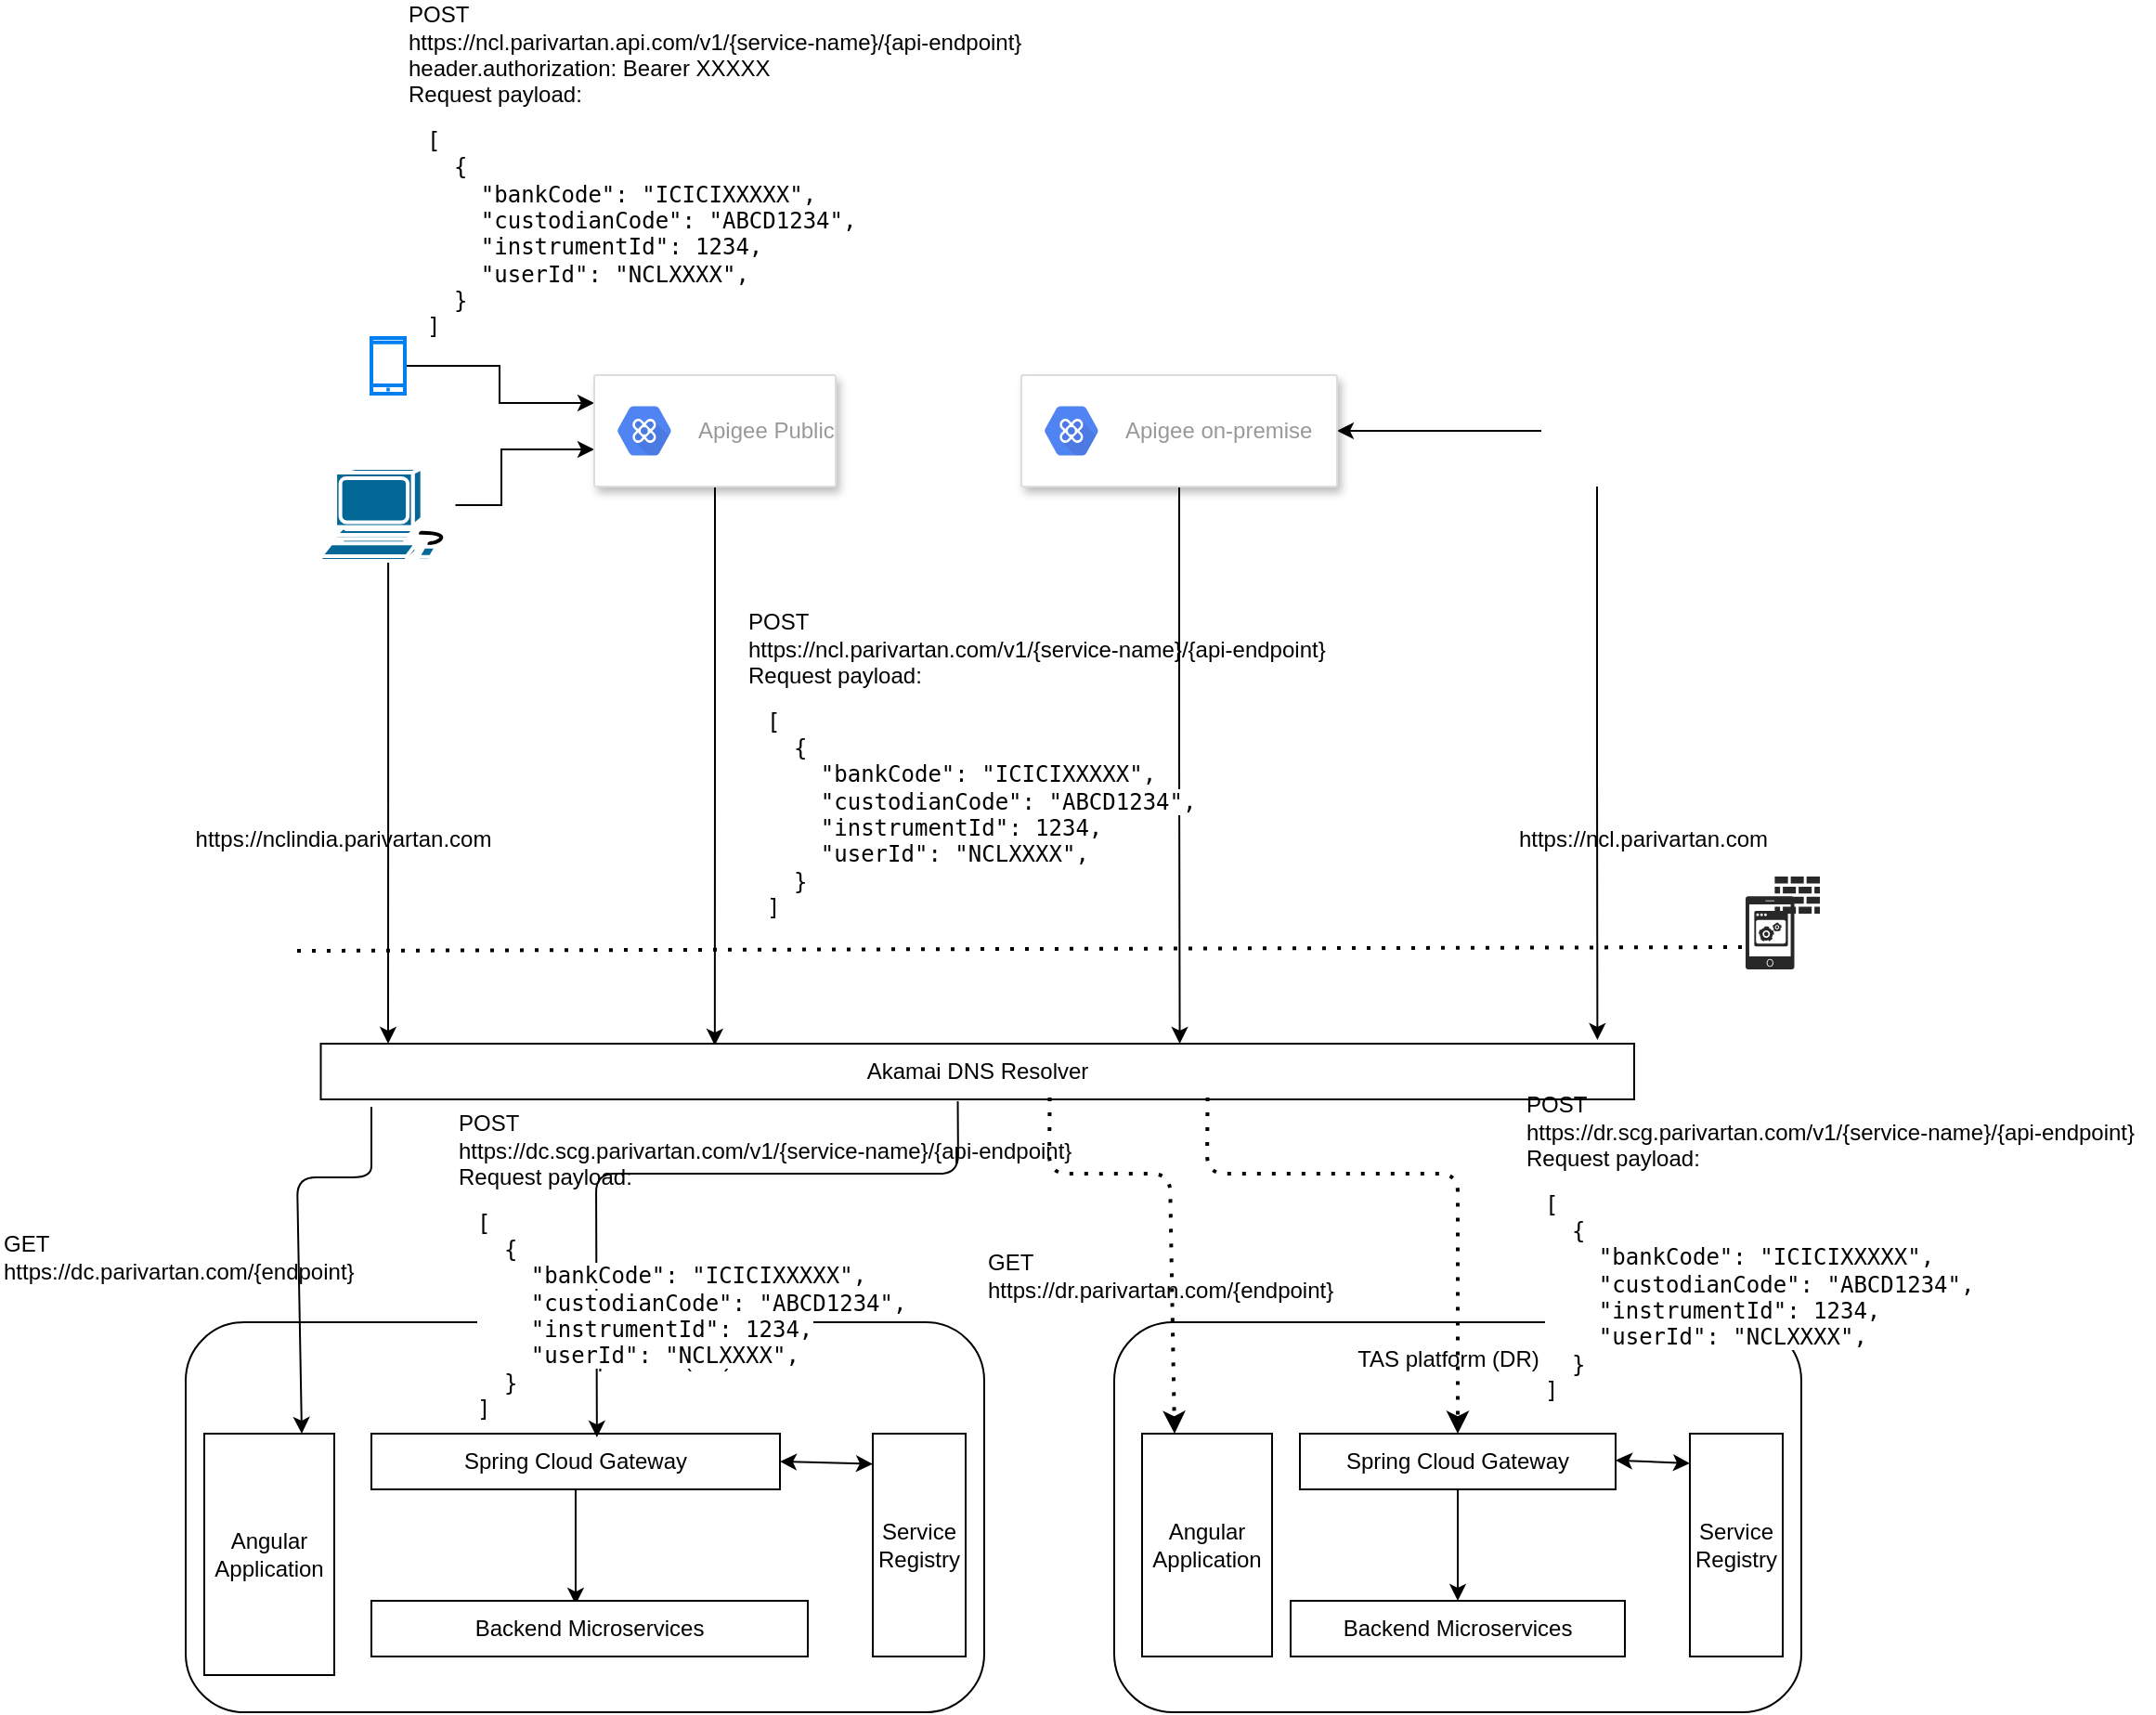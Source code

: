 <mxfile version="13.6.5" type="device"><diagram id="indC2BnO8yWl8izuaEjN" name="Page-1"><mxGraphModel dx="2272" dy="1862" grid="1" gridSize="10" guides="1" tooltips="1" connect="1" arrows="1" fold="1" page="1" pageScale="1" pageWidth="850" pageHeight="1100" math="0" shadow="0"><root><mxCell id="0"/><mxCell id="1" parent="0"/><mxCell id="BiZ_aRmokE0LD4FmGDNi-9" style="edgeStyle=orthogonalEdgeStyle;rounded=0;orthogonalLoop=1;jettySize=auto;html=1;entryX=0;entryY=0.25;entryDx=0;entryDy=0;" parent="1" source="BiZ_aRmokE0LD4FmGDNi-1" target="BiZ_aRmokE0LD4FmGDNi-6" edge="1"><mxGeometry relative="1" as="geometry"/></mxCell><mxCell id="BiZ_aRmokE0LD4FmGDNi-1" value="" style="html=1;verticalLabelPosition=bottom;align=center;labelBackgroundColor=#ffffff;verticalAlign=top;strokeWidth=2;strokeColor=#0080F0;shadow=0;dashed=0;shape=mxgraph.ios7.icons.smartphone;" parent="1" vertex="1"><mxGeometry x="80" y="-10" width="18" height="30" as="geometry"/></mxCell><mxCell id="BiZ_aRmokE0LD4FmGDNi-10" style="edgeStyle=orthogonalEdgeStyle;rounded=0;orthogonalLoop=1;jettySize=auto;html=1;" parent="1" source="BiZ_aRmokE0LD4FmGDNi-5" target="BiZ_aRmokE0LD4FmGDNi-6" edge="1"><mxGeometry relative="1" as="geometry"><Array as="points"><mxPoint x="150" y="80"/><mxPoint x="150" y="50"/></Array></mxGeometry></mxCell><mxCell id="BiZ_aRmokE0LD4FmGDNi-14" style="edgeStyle=orthogonalEdgeStyle;rounded=0;orthogonalLoop=1;jettySize=auto;html=1;" parent="1" source="BiZ_aRmokE0LD4FmGDNi-5" edge="1"><mxGeometry relative="1" as="geometry"><mxPoint x="89" y="370" as="targetPoint"/></mxGeometry></mxCell><mxCell id="BiZ_aRmokE0LD4FmGDNi-5" value="" style="shape=mxgraph.cisco.computers_and_peripherals.workstation;html=1;dashed=0;fillColor=#036897;strokeColor=#ffffff;strokeWidth=2;verticalLabelPosition=bottom;verticalAlign=top" parent="1" vertex="1"><mxGeometry x="52.75" y="60" width="72.5" height="50" as="geometry"/></mxCell><mxCell id="BiZ_aRmokE0LD4FmGDNi-36" style="edgeStyle=orthogonalEdgeStyle;rounded=0;orthogonalLoop=1;jettySize=auto;html=1;entryX=0.3;entryY=0.033;entryDx=0;entryDy=0;entryPerimeter=0;" parent="1" source="BiZ_aRmokE0LD4FmGDNi-6" target="BiZ_aRmokE0LD4FmGDNi-26" edge="1"><mxGeometry relative="1" as="geometry"/></mxCell><mxCell id="BiZ_aRmokE0LD4FmGDNi-6" value="" style="strokeColor=#dddddd;shadow=1;strokeWidth=1;rounded=1;absoluteArcSize=1;arcSize=2;" parent="1" vertex="1"><mxGeometry x="200" y="10" width="130" height="60" as="geometry"/></mxCell><mxCell id="BiZ_aRmokE0LD4FmGDNi-7" value="Apigee Public" style="dashed=0;connectable=0;html=1;fillColor=#5184F3;strokeColor=none;shape=mxgraph.gcp2.hexIcon;prIcon=apigee_api_platform;part=1;labelPosition=right;verticalLabelPosition=middle;align=left;verticalAlign=middle;spacingLeft=5;fontColor=#999999;fontSize=12;" parent="BiZ_aRmokE0LD4FmGDNi-6" vertex="1"><mxGeometry y="0.5" width="44" height="39" relative="1" as="geometry"><mxPoint x="5" y="-19.5" as="offset"/></mxGeometry></mxCell><mxCell id="BiZ_aRmokE0LD4FmGDNi-11" value="" style="rounded=1;whiteSpace=wrap;html=1;" parent="1" vertex="1"><mxGeometry x="-20" y="520" width="430" height="210" as="geometry"/></mxCell><mxCell id="BiZ_aRmokE0LD4FmGDNi-12" value="" style="rounded=1;whiteSpace=wrap;html=1;" parent="1" vertex="1"><mxGeometry x="480" y="520" width="370" height="210" as="geometry"/></mxCell><mxCell id="BiZ_aRmokE0LD4FmGDNi-16" value="" style="verticalLabelPosition=bottom;html=1;fillColor=#282828;strokeColor=none;verticalAlign=top;pointerEvents=1;align=center;shape=mxgraph.cisco_safe.security_icons.waf;" parent="1" vertex="1"><mxGeometry x="820" y="280" width="40" height="50" as="geometry"/></mxCell><mxCell id="BiZ_aRmokE0LD4FmGDNi-17" value="" style="endArrow=none;dashed=1;html=1;dashPattern=1 3;strokeWidth=2;entryX=-0.025;entryY=0.76;entryDx=0;entryDy=0;entryPerimeter=0;" parent="1" target="BiZ_aRmokE0LD4FmGDNi-16" edge="1"><mxGeometry width="50" height="50" relative="1" as="geometry"><mxPoint x="40" y="320" as="sourcePoint"/><mxPoint x="450" y="420" as="targetPoint"/></mxGeometry></mxCell><mxCell id="CzVczmb39Tdh47FL_Qq8-1" style="edgeStyle=orthogonalEdgeStyle;rounded=0;orthogonalLoop=1;jettySize=auto;html=1;entryX=0.468;entryY=0.067;entryDx=0;entryDy=0;entryPerimeter=0;" edge="1" parent="1" source="BiZ_aRmokE0LD4FmGDNi-18" target="BiZ_aRmokE0LD4FmGDNi-44"><mxGeometry relative="1" as="geometry"/></mxCell><mxCell id="BiZ_aRmokE0LD4FmGDNi-18" value="Spring Cloud Gateway" style="rounded=0;whiteSpace=wrap;html=1;" parent="1" vertex="1"><mxGeometry x="80" y="580" width="220" height="30" as="geometry"/></mxCell><mxCell id="CzVczmb39Tdh47FL_Qq8-5" style="edgeStyle=orthogonalEdgeStyle;rounded=0;orthogonalLoop=1;jettySize=auto;html=1;" edge="1" parent="1" source="BiZ_aRmokE0LD4FmGDNi-19" target="BiZ_aRmokE0LD4FmGDNi-51"><mxGeometry relative="1" as="geometry"/></mxCell><mxCell id="BiZ_aRmokE0LD4FmGDNi-19" value="Spring Cloud Gateway" style="rounded=0;whiteSpace=wrap;html=1;" parent="1" vertex="1"><mxGeometry x="580" y="580" width="170" height="30" as="geometry"/></mxCell><mxCell id="BiZ_aRmokE0LD4FmGDNi-20" value="TAS platform (DC)" style="text;html=1;strokeColor=none;fillColor=none;align=center;verticalAlign=middle;whiteSpace=wrap;rounded=0;" parent="1" vertex="1"><mxGeometry x="130" y="530" width="190" height="20" as="geometry"/></mxCell><mxCell id="BiZ_aRmokE0LD4FmGDNi-21" value="TAS platform (DR)" style="text;html=1;strokeColor=none;fillColor=none;align=center;verticalAlign=middle;whiteSpace=wrap;rounded=0;" parent="1" vertex="1"><mxGeometry x="565" y="530" width="190" height="20" as="geometry"/></mxCell><mxCell id="BiZ_aRmokE0LD4FmGDNi-25" style="edgeStyle=orthogonalEdgeStyle;rounded=0;orthogonalLoop=1;jettySize=auto;html=1;entryX=1;entryY=0.5;entryDx=0;entryDy=0;" parent="1" source="BiZ_aRmokE0LD4FmGDNi-22" target="BiZ_aRmokE0LD4FmGDNi-23" edge="1"><mxGeometry relative="1" as="geometry"/></mxCell><mxCell id="BiZ_aRmokE0LD4FmGDNi-42" style="edgeStyle=orthogonalEdgeStyle;rounded=0;orthogonalLoop=1;jettySize=auto;html=1;entryX=0.972;entryY=-0.067;entryDx=0;entryDy=0;entryPerimeter=0;" parent="1" source="BiZ_aRmokE0LD4FmGDNi-22" target="BiZ_aRmokE0LD4FmGDNi-26" edge="1"><mxGeometry relative="1" as="geometry"/></mxCell><mxCell id="BiZ_aRmokE0LD4FmGDNi-22" value="" style="shape=image;html=1;verticalAlign=top;verticalLabelPosition=bottom;labelBackgroundColor=#ffffff;imageAspect=0;aspect=fixed;image=https://cdn2.iconfinder.com/data/icons/font-awesome/1792/desktop-128.png" parent="1" vertex="1"><mxGeometry x="710" y="10" width="60" height="60" as="geometry"/></mxCell><mxCell id="BiZ_aRmokE0LD4FmGDNi-33" style="edgeStyle=orthogonalEdgeStyle;rounded=0;orthogonalLoop=1;jettySize=auto;html=1;entryX=0.654;entryY=0;entryDx=0;entryDy=0;entryPerimeter=0;" parent="1" source="BiZ_aRmokE0LD4FmGDNi-23" target="BiZ_aRmokE0LD4FmGDNi-26" edge="1"><mxGeometry relative="1" as="geometry"><mxPoint x="515" y="366" as="targetPoint"/></mxGeometry></mxCell><mxCell id="BiZ_aRmokE0LD4FmGDNi-23" value="" style="strokeColor=#dddddd;shadow=1;strokeWidth=1;rounded=1;absoluteArcSize=1;arcSize=2;" parent="1" vertex="1"><mxGeometry x="430" y="10" width="170" height="60" as="geometry"/></mxCell><mxCell id="BiZ_aRmokE0LD4FmGDNi-24" value="Apigee on-premise" style="dashed=0;connectable=0;html=1;fillColor=#5184F3;strokeColor=none;shape=mxgraph.gcp2.hexIcon;prIcon=apigee_api_platform;part=1;labelPosition=right;verticalLabelPosition=middle;align=left;verticalAlign=middle;spacingLeft=5;fontColor=#999999;fontSize=12;" parent="BiZ_aRmokE0LD4FmGDNi-23" vertex="1"><mxGeometry y="0.5" width="44" height="39" relative="1" as="geometry"><mxPoint x="5" y="-19.5" as="offset"/></mxGeometry></mxCell><mxCell id="BiZ_aRmokE0LD4FmGDNi-26" value="Akamai DNS Resolver" style="rounded=0;whiteSpace=wrap;html=1;" parent="1" vertex="1"><mxGeometry x="52.75" y="370" width="707.25" height="30" as="geometry"/></mxCell><mxCell id="BiZ_aRmokE0LD4FmGDNi-27" value="Service Registry" style="rounded=0;whiteSpace=wrap;html=1;" parent="1" vertex="1"><mxGeometry x="350" y="580" width="50" height="120" as="geometry"/></mxCell><mxCell id="BiZ_aRmokE0LD4FmGDNi-29" value="Service Registry" style="rounded=0;whiteSpace=wrap;html=1;" parent="1" vertex="1"><mxGeometry x="790" y="580" width="50" height="120" as="geometry"/></mxCell><mxCell id="BiZ_aRmokE0LD4FmGDNi-31" value="" style="endArrow=classic;html=1;exitX=0.485;exitY=1.033;exitDx=0;exitDy=0;exitPerimeter=0;entryX=0.552;entryY=0.067;entryDx=0;entryDy=0;entryPerimeter=0;" parent="1" source="BiZ_aRmokE0LD4FmGDNi-26" target="BiZ_aRmokE0LD4FmGDNi-18" edge="1"><mxGeometry width="50" height="50" relative="1" as="geometry"><mxPoint x="373" y="400" as="sourcePoint"/><mxPoint x="240" y="518" as="targetPoint"/><Array as="points"><mxPoint x="396" y="440"/><mxPoint x="201" y="440"/></Array></mxGeometry></mxCell><mxCell id="BiZ_aRmokE0LD4FmGDNi-32" value="" style="endArrow=classic;html=1;exitX=0.555;exitY=0.967;exitDx=0;exitDy=0;exitPerimeter=0;dashed=1;dashPattern=1 3;strokeWidth=2;entryX=0.25;entryY=0;entryDx=0;entryDy=0;" parent="1" source="BiZ_aRmokE0LD4FmGDNi-26" target="vI17a534XlEOgMezEMXm-2" edge="1"><mxGeometry width="50" height="50" relative="1" as="geometry"><mxPoint x="383" y="410" as="sourcePoint"/><mxPoint x="652" y="520" as="targetPoint"/><Array as="points"><mxPoint x="445" y="440"/><mxPoint x="510" y="440"/></Array></mxGeometry></mxCell><mxCell id="BiZ_aRmokE0LD4FmGDNi-34" value="https://nclindia.parivartan.com" style="text;html=1;strokeColor=none;fillColor=none;align=center;verticalAlign=middle;whiteSpace=wrap;rounded=0;" parent="1" vertex="1"><mxGeometry x="-10" y="250" width="150" height="20" as="geometry"/></mxCell><mxCell id="BiZ_aRmokE0LD4FmGDNi-35" value="&lt;div&gt;&lt;span&gt;POST&lt;/span&gt;&lt;/div&gt;https://ncl.parivartan.api.com/v1/{service-name}/{api-endpoint}&lt;br&gt;&lt;div&gt;&lt;span&gt;header.authorization: Bearer XXXXX&lt;/span&gt;&lt;/div&gt;&lt;div&gt;&lt;span&gt;Request payload:&lt;/span&gt;&lt;/div&gt;&lt;div&gt;&lt;pre class=&quot;body-param__example microlight&quot; style=&quot;box-sizing: border-box ; font-family: &amp;#34;source code pro&amp;#34; , monospace ; margin-top: 0px ; margin-bottom: 0px ; padding: 10px ; word-break: break-word ; border-radius: 4px ; overflow-wrap: break-word ; overflow-y: auto ; max-height: 400px ; min-height: 6em&quot;&gt;&lt;span style=&quot;background-color: rgb(255 , 255 , 255)&quot;&gt;&lt;span style=&quot;box-sizing: inherit&quot;&gt;[&lt;/span&gt;&lt;span style=&quot;box-sizing: inherit&quot;&gt;&lt;br&gt;  &lt;/span&gt;&lt;span style=&quot;box-sizing: inherit&quot;&gt;{&lt;/span&gt;&lt;span style=&quot;box-sizing: inherit&quot;&gt;&lt;br&gt;    &lt;/span&gt;&lt;span style=&quot;box-sizing: inherit&quot;&gt;&quot;bankCode&quot;&lt;/span&gt;&lt;span style=&quot;box-sizing: inherit&quot;&gt;:&lt;/span&gt;&lt;span style=&quot;box-sizing: inherit&quot;&gt; &lt;/span&gt;&lt;span style=&quot;box-sizing: inherit&quot;&gt;&quot;ICICIXXXXX&quot;&lt;/span&gt;&lt;span style=&quot;box-sizing: inherit&quot;&gt;,&lt;/span&gt;&lt;span style=&quot;box-sizing: inherit&quot;&gt;&lt;br&gt;    &lt;/span&gt;&lt;span style=&quot;box-sizing: inherit&quot;&gt;&quot;custodianCode&quot;&lt;/span&gt;&lt;span style=&quot;box-sizing: inherit&quot;&gt;:&lt;/span&gt;&lt;span style=&quot;box-sizing: inherit&quot;&gt; &lt;/span&gt;&lt;span style=&quot;box-sizing: inherit&quot;&gt;&quot;ABCD1234&quot;&lt;/span&gt;&lt;span style=&quot;box-sizing: inherit&quot;&gt;,&lt;/span&gt;&lt;span style=&quot;box-sizing: inherit&quot;&gt;&lt;br&gt;    &lt;/span&gt;&lt;span style=&quot;box-sizing: inherit&quot;&gt;&quot;instrumentId&quot;&lt;/span&gt;&lt;span style=&quot;box-sizing: inherit&quot;&gt;:&lt;/span&gt;&lt;span style=&quot;box-sizing: inherit&quot;&gt; 1234&lt;/span&gt;&lt;span style=&quot;box-sizing: inherit&quot;&gt;,&lt;/span&gt;&lt;span style=&quot;box-sizing: inherit&quot;&gt;&lt;br&gt;    &lt;/span&gt;&lt;span style=&quot;box-sizing: inherit&quot;&gt;&quot;userId&quot;&lt;/span&gt;&lt;span style=&quot;box-sizing: inherit&quot;&gt;:&lt;/span&gt;&lt;span style=&quot;box-sizing: inherit&quot;&gt; &lt;/span&gt;&lt;span style=&quot;box-sizing: inherit&quot;&gt;&quot;NCLXXXX&quot;&lt;/span&gt;&lt;span style=&quot;box-sizing: inherit&quot;&gt;,&lt;/span&gt;&lt;span style=&quot;box-sizing: inherit&quot;&gt;&lt;br&gt;  &lt;/span&gt;&lt;span style=&quot;box-sizing: inherit&quot;&gt;}&lt;/span&gt;&lt;span style=&quot;box-sizing: inherit&quot;&gt;&lt;br&gt;&lt;/span&gt;&lt;span style=&quot;box-sizing: inherit&quot;&gt;]&lt;/span&gt;&lt;/span&gt;&lt;/pre&gt;&lt;/div&gt;" style="text;html=1;strokeColor=none;fillColor=none;align=left;verticalAlign=middle;whiteSpace=wrap;rounded=0;" parent="1" vertex="1"><mxGeometry x="98" y="-150" width="360" height="110" as="geometry"/></mxCell><mxCell id="BiZ_aRmokE0LD4FmGDNi-37" value="&lt;div&gt;&lt;span&gt;POST&lt;/span&gt;&lt;/div&gt;https://ncl.parivartan.com/v1/{service-name}/{api-endpoint}&lt;br&gt;&lt;div&gt;&lt;span&gt;Request payload:&lt;/span&gt;&lt;/div&gt;&lt;div&gt;&lt;pre class=&quot;body-param__example microlight&quot; style=&quot;box-sizing: border-box ; font-family: &amp;#34;source code pro&amp;#34; , monospace ; margin-top: 0px ; margin-bottom: 0px ; padding: 10px ; word-break: break-word ; border-radius: 4px ; overflow-wrap: break-word ; overflow-y: auto ; max-height: 400px ; min-height: 6em&quot;&gt;&lt;span style=&quot;background-color: rgb(255 , 255 , 255)&quot;&gt;&lt;span style=&quot;box-sizing: inherit&quot;&gt;[&lt;/span&gt;&lt;span style=&quot;box-sizing: inherit&quot;&gt;&lt;br&gt;  &lt;/span&gt;&lt;span style=&quot;box-sizing: inherit&quot;&gt;{&lt;/span&gt;&lt;span style=&quot;box-sizing: inherit&quot;&gt;&lt;br&gt;    &lt;/span&gt;&lt;span style=&quot;box-sizing: inherit&quot;&gt;&quot;bankCode&quot;&lt;/span&gt;&lt;span style=&quot;box-sizing: inherit&quot;&gt;:&lt;/span&gt;&lt;span style=&quot;box-sizing: inherit&quot;&gt; &lt;/span&gt;&lt;span style=&quot;box-sizing: inherit&quot;&gt;&quot;ICICIXXXXX&quot;&lt;/span&gt;&lt;span style=&quot;box-sizing: inherit&quot;&gt;,&lt;/span&gt;&lt;span style=&quot;box-sizing: inherit&quot;&gt;&lt;br&gt;    &lt;/span&gt;&lt;span style=&quot;box-sizing: inherit&quot;&gt;&quot;custodianCode&quot;&lt;/span&gt;&lt;span style=&quot;box-sizing: inherit&quot;&gt;:&lt;/span&gt;&lt;span style=&quot;box-sizing: inherit&quot;&gt; &lt;/span&gt;&lt;span style=&quot;box-sizing: inherit&quot;&gt;&quot;ABCD1234&quot;&lt;/span&gt;&lt;span style=&quot;box-sizing: inherit&quot;&gt;,&lt;/span&gt;&lt;span style=&quot;box-sizing: inherit&quot;&gt;&lt;br&gt;    &lt;/span&gt;&lt;span style=&quot;box-sizing: inherit&quot;&gt;&quot;instrumentId&quot;&lt;/span&gt;&lt;span style=&quot;box-sizing: inherit&quot;&gt;:&lt;/span&gt;&lt;span style=&quot;box-sizing: inherit&quot;&gt; 1234&lt;/span&gt;&lt;span style=&quot;box-sizing: inherit&quot;&gt;,&lt;/span&gt;&lt;span style=&quot;box-sizing: inherit&quot;&gt;&lt;br&gt;    &lt;/span&gt;&lt;span style=&quot;box-sizing: inherit&quot;&gt;&quot;userId&quot;&lt;/span&gt;&lt;span style=&quot;box-sizing: inherit&quot;&gt;:&lt;/span&gt;&lt;span style=&quot;box-sizing: inherit&quot;&gt; &lt;/span&gt;&lt;span style=&quot;box-sizing: inherit&quot;&gt;&quot;NCLXXXX&quot;&lt;/span&gt;&lt;span style=&quot;box-sizing: inherit&quot;&gt;,&lt;/span&gt;&lt;span style=&quot;box-sizing: inherit&quot;&gt;&lt;br&gt;  &lt;/span&gt;&lt;span style=&quot;box-sizing: inherit&quot;&gt;}&lt;/span&gt;&lt;span style=&quot;box-sizing: inherit&quot;&gt;&lt;br&gt;&lt;/span&gt;&lt;span style=&quot;box-sizing: inherit&quot;&gt;]&lt;/span&gt;&lt;/span&gt;&lt;/pre&gt;&lt;/div&gt;" style="text;html=1;strokeColor=none;fillColor=none;align=left;verticalAlign=middle;whiteSpace=wrap;rounded=0;" parent="1" vertex="1"><mxGeometry x="281.38" y="200" width="378.62" height="50" as="geometry"/></mxCell><mxCell id="BiZ_aRmokE0LD4FmGDNi-38" value="&lt;div&gt;&lt;span&gt;POST&lt;/span&gt;&lt;/div&gt;https://dc.scg.parivartan.com/v1/{service-name}/{api-endpoint}&lt;br&gt;&lt;div&gt;&lt;span&gt;Request payload:&lt;/span&gt;&lt;/div&gt;&lt;div&gt;&lt;pre class=&quot;body-param__example microlight&quot; style=&quot;box-sizing: border-box ; font-family: &amp;#34;source code pro&amp;#34; , monospace ; margin-top: 0px ; margin-bottom: 0px ; padding: 10px ; word-break: break-word ; border-radius: 4px ; overflow-wrap: break-word ; overflow-y: auto ; max-height: 400px ; min-height: 6em&quot;&gt;&lt;span style=&quot;background-color: rgb(255 , 255 , 255)&quot;&gt;&lt;span style=&quot;box-sizing: inherit&quot;&gt;[&lt;/span&gt;&lt;span style=&quot;box-sizing: inherit&quot;&gt;&lt;br&gt;  &lt;/span&gt;&lt;span style=&quot;box-sizing: inherit&quot;&gt;{&lt;/span&gt;&lt;span style=&quot;box-sizing: inherit&quot;&gt;&lt;br&gt;    &lt;/span&gt;&lt;span style=&quot;box-sizing: inherit&quot;&gt;&quot;bankCode&quot;&lt;/span&gt;&lt;span style=&quot;box-sizing: inherit&quot;&gt;:&lt;/span&gt;&lt;span style=&quot;box-sizing: inherit&quot;&gt; &lt;/span&gt;&lt;span style=&quot;box-sizing: inherit&quot;&gt;&quot;ICICIXXXXX&quot;&lt;/span&gt;&lt;span style=&quot;box-sizing: inherit&quot;&gt;,&lt;/span&gt;&lt;span style=&quot;box-sizing: inherit&quot;&gt;&lt;br&gt;    &lt;/span&gt;&lt;span style=&quot;box-sizing: inherit&quot;&gt;&quot;custodianCode&quot;&lt;/span&gt;&lt;span style=&quot;box-sizing: inherit&quot;&gt;:&lt;/span&gt;&lt;span style=&quot;box-sizing: inherit&quot;&gt; &lt;/span&gt;&lt;span style=&quot;box-sizing: inherit&quot;&gt;&quot;ABCD1234&quot;&lt;/span&gt;&lt;span style=&quot;box-sizing: inherit&quot;&gt;,&lt;/span&gt;&lt;span style=&quot;box-sizing: inherit&quot;&gt;&lt;br&gt;    &lt;/span&gt;&lt;span style=&quot;box-sizing: inherit&quot;&gt;&quot;instrumentId&quot;&lt;/span&gt;&lt;span style=&quot;box-sizing: inherit&quot;&gt;:&lt;/span&gt;&lt;span style=&quot;box-sizing: inherit&quot;&gt; 1234&lt;/span&gt;&lt;span style=&quot;box-sizing: inherit&quot;&gt;,&lt;/span&gt;&lt;span style=&quot;box-sizing: inherit&quot;&gt;&lt;br&gt;    &lt;/span&gt;&lt;span style=&quot;box-sizing: inherit&quot;&gt;&quot;userId&quot;&lt;/span&gt;&lt;span style=&quot;box-sizing: inherit&quot;&gt;:&lt;/span&gt;&lt;span style=&quot;box-sizing: inherit&quot;&gt; &lt;/span&gt;&lt;span style=&quot;box-sizing: inherit&quot;&gt;&quot;NCLXXXX&quot;&lt;/span&gt;&lt;span style=&quot;box-sizing: inherit&quot;&gt;,&lt;/span&gt;&lt;span style=&quot;box-sizing: inherit&quot;&gt;&lt;br&gt;  &lt;/span&gt;&lt;span style=&quot;box-sizing: inherit&quot;&gt;}&lt;/span&gt;&lt;span style=&quot;box-sizing: inherit&quot;&gt;&lt;br&gt;&lt;/span&gt;&lt;span style=&quot;box-sizing: inherit&quot;&gt;]&lt;/span&gt;&lt;/span&gt;&lt;/pre&gt;&lt;/div&gt;" style="text;html=1;strokeColor=none;fillColor=none;align=left;verticalAlign=middle;whiteSpace=wrap;rounded=0;" parent="1" vertex="1"><mxGeometry x="125.25" y="470" width="350" height="50" as="geometry"/></mxCell><mxCell id="BiZ_aRmokE0LD4FmGDNi-39" value="&lt;div&gt;&lt;span&gt;POST&lt;/span&gt;&lt;/div&gt;https://dr.scg.parivartan.com/v1/{service-name}/{api-endpoint}&lt;br&gt;&lt;div&gt;&lt;span&gt;Request payload:&lt;/span&gt;&lt;/div&gt;&lt;div&gt;&lt;pre class=&quot;body-param__example microlight&quot; style=&quot;box-sizing: border-box ; font-family: &amp;#34;source code pro&amp;#34; , monospace ; margin-top: 0px ; margin-bottom: 0px ; padding: 10px ; word-break: break-word ; border-radius: 4px ; overflow-wrap: break-word ; overflow-y: auto ; max-height: 400px ; min-height: 6em&quot;&gt;&lt;span style=&quot;background-color: rgb(255 , 255 , 255)&quot;&gt;&lt;span style=&quot;box-sizing: inherit&quot;&gt;[&lt;/span&gt;&lt;span style=&quot;box-sizing: inherit&quot;&gt;&lt;br&gt;  &lt;/span&gt;&lt;span style=&quot;box-sizing: inherit&quot;&gt;{&lt;/span&gt;&lt;span style=&quot;box-sizing: inherit&quot;&gt;&lt;br&gt;    &lt;/span&gt;&lt;span style=&quot;box-sizing: inherit&quot;&gt;&quot;bankCode&quot;&lt;/span&gt;&lt;span style=&quot;box-sizing: inherit&quot;&gt;:&lt;/span&gt;&lt;span style=&quot;box-sizing: inherit&quot;&gt; &lt;/span&gt;&lt;span style=&quot;box-sizing: inherit&quot;&gt;&quot;ICICIXXXXX&quot;&lt;/span&gt;&lt;span style=&quot;box-sizing: inherit&quot;&gt;,&lt;/span&gt;&lt;span style=&quot;box-sizing: inherit&quot;&gt;&lt;br&gt;    &lt;/span&gt;&lt;span style=&quot;box-sizing: inherit&quot;&gt;&quot;custodianCode&quot;&lt;/span&gt;&lt;span style=&quot;box-sizing: inherit&quot;&gt;:&lt;/span&gt;&lt;span style=&quot;box-sizing: inherit&quot;&gt; &lt;/span&gt;&lt;span style=&quot;box-sizing: inherit&quot;&gt;&quot;ABCD1234&quot;&lt;/span&gt;&lt;span style=&quot;box-sizing: inherit&quot;&gt;,&lt;/span&gt;&lt;span style=&quot;box-sizing: inherit&quot;&gt;&lt;br&gt;    &lt;/span&gt;&lt;span style=&quot;box-sizing: inherit&quot;&gt;&quot;instrumentId&quot;&lt;/span&gt;&lt;span style=&quot;box-sizing: inherit&quot;&gt;:&lt;/span&gt;&lt;span style=&quot;box-sizing: inherit&quot;&gt; 1234&lt;/span&gt;&lt;span style=&quot;box-sizing: inherit&quot;&gt;,&lt;/span&gt;&lt;span style=&quot;box-sizing: inherit&quot;&gt;&lt;br&gt;    &lt;/span&gt;&lt;span style=&quot;box-sizing: inherit&quot;&gt;&quot;userId&quot;&lt;/span&gt;&lt;span style=&quot;box-sizing: inherit&quot;&gt;:&lt;/span&gt;&lt;span style=&quot;box-sizing: inherit&quot;&gt; &lt;/span&gt;&lt;span style=&quot;box-sizing: inherit&quot;&gt;&quot;NCLXXXX&quot;&lt;/span&gt;&lt;span style=&quot;box-sizing: inherit&quot;&gt;,&lt;/span&gt;&lt;span style=&quot;box-sizing: inherit&quot;&gt;&lt;br&gt;  &lt;/span&gt;&lt;span style=&quot;box-sizing: inherit&quot;&gt;}&lt;/span&gt;&lt;span style=&quot;box-sizing: inherit&quot;&gt;&lt;br&gt;&lt;/span&gt;&lt;span style=&quot;box-sizing: inherit&quot;&gt;]&lt;/span&gt;&lt;/span&gt;&lt;/pre&gt;&lt;/div&gt;" style="text;html=1;strokeColor=none;fillColor=none;align=left;verticalAlign=middle;whiteSpace=wrap;rounded=0;" parent="1" vertex="1"><mxGeometry x="700" y="460" width="340" height="50" as="geometry"/></mxCell><mxCell id="BiZ_aRmokE0LD4FmGDNi-43" value="https://ncl.parivartan.com" style="text;html=1;strokeColor=none;fillColor=none;align=center;verticalAlign=middle;whiteSpace=wrap;rounded=0;" parent="1" vertex="1"><mxGeometry x="690" y="250" width="150" height="20" as="geometry"/></mxCell><mxCell id="BiZ_aRmokE0LD4FmGDNi-44" value="Backend Microservices" style="rounded=0;whiteSpace=wrap;html=1;" parent="1" vertex="1"><mxGeometry x="80" y="670" width="235" height="30" as="geometry"/></mxCell><mxCell id="BiZ_aRmokE0LD4FmGDNi-51" value="Backend Microservices" style="rounded=0;whiteSpace=wrap;html=1;" parent="1" vertex="1"><mxGeometry x="575" y="670" width="180" height="30" as="geometry"/></mxCell><mxCell id="vI17a534XlEOgMezEMXm-1" value="Angular Application" style="rounded=0;whiteSpace=wrap;html=1;" parent="1" vertex="1"><mxGeometry x="-10" y="580" width="70" height="130" as="geometry"/></mxCell><mxCell id="vI17a534XlEOgMezEMXm-2" value="Angular Application" style="rounded=0;whiteSpace=wrap;html=1;" parent="1" vertex="1"><mxGeometry x="495" y="580" width="70" height="120" as="geometry"/></mxCell><mxCell id="vI17a534XlEOgMezEMXm-5" value="" style="endArrow=classic;html=1;entryX=0.75;entryY=0;entryDx=0;entryDy=0;" parent="1" target="vI17a534XlEOgMezEMXm-1" edge="1"><mxGeometry width="50" height="50" relative="1" as="geometry"><mxPoint x="80" y="404" as="sourcePoint"/><mxPoint x="40" y="520" as="targetPoint"/><Array as="points"><mxPoint x="80" y="420"/><mxPoint x="80" y="442"/><mxPoint x="40" y="442"/></Array></mxGeometry></mxCell><mxCell id="vI17a534XlEOgMezEMXm-6" value="" style="endArrow=classic;html=1;exitX=0.555;exitY=0.967;exitDx=0;exitDy=0;exitPerimeter=0;dashed=1;dashPattern=1 3;strokeWidth=2;entryX=0.5;entryY=0;entryDx=0;entryDy=0;" parent="1" target="BiZ_aRmokE0LD4FmGDNi-19" edge="1"><mxGeometry width="50" height="50" relative="1" as="geometry"><mxPoint x="530.274" y="399.01" as="sourcePoint"/><mxPoint x="737" y="520" as="targetPoint"/><Array as="points"><mxPoint x="530" y="440"/><mxPoint x="665" y="440"/></Array></mxGeometry></mxCell><mxCell id="vI17a534XlEOgMezEMXm-7" value="&lt;div&gt;&lt;span&gt;GET&lt;/span&gt;&lt;/div&gt;https://dc.parivartan.com/{endpoint}" style="text;html=1;strokeColor=none;fillColor=none;align=left;verticalAlign=middle;whiteSpace=wrap;rounded=0;" parent="1" vertex="1"><mxGeometry x="-120" y="460" width="190" height="50" as="geometry"/></mxCell><mxCell id="vI17a534XlEOgMezEMXm-8" value="&lt;div&gt;&lt;span&gt;GET&lt;/span&gt;&lt;/div&gt;https://dr.parivartan.com/{endpoint}" style="text;html=1;strokeColor=none;fillColor=none;align=left;verticalAlign=middle;whiteSpace=wrap;rounded=0;" parent="1" vertex="1"><mxGeometry x="410" y="470" width="235" height="50" as="geometry"/></mxCell><mxCell id="CzVczmb39Tdh47FL_Qq8-3" value="" style="endArrow=classic;startArrow=classic;html=1;exitX=1;exitY=0.5;exitDx=0;exitDy=0;entryX=0;entryY=0.136;entryDx=0;entryDy=0;entryPerimeter=0;" edge="1" parent="1" source="BiZ_aRmokE0LD4FmGDNi-18" target="BiZ_aRmokE0LD4FmGDNi-27"><mxGeometry width="50" height="50" relative="1" as="geometry"><mxPoint x="360" y="620" as="sourcePoint"/><mxPoint x="410" y="570" as="targetPoint"/></mxGeometry></mxCell><mxCell id="CzVczmb39Tdh47FL_Qq8-4" value="" style="endArrow=classic;startArrow=classic;html=1;exitX=1;exitY=0.5;exitDx=0;exitDy=0;" edge="1" parent="1"><mxGeometry width="50" height="50" relative="1" as="geometry"><mxPoint x="750" y="594.34" as="sourcePoint"/><mxPoint x="790" y="596" as="targetPoint"/></mxGeometry></mxCell></root></mxGraphModel></diagram></mxfile>